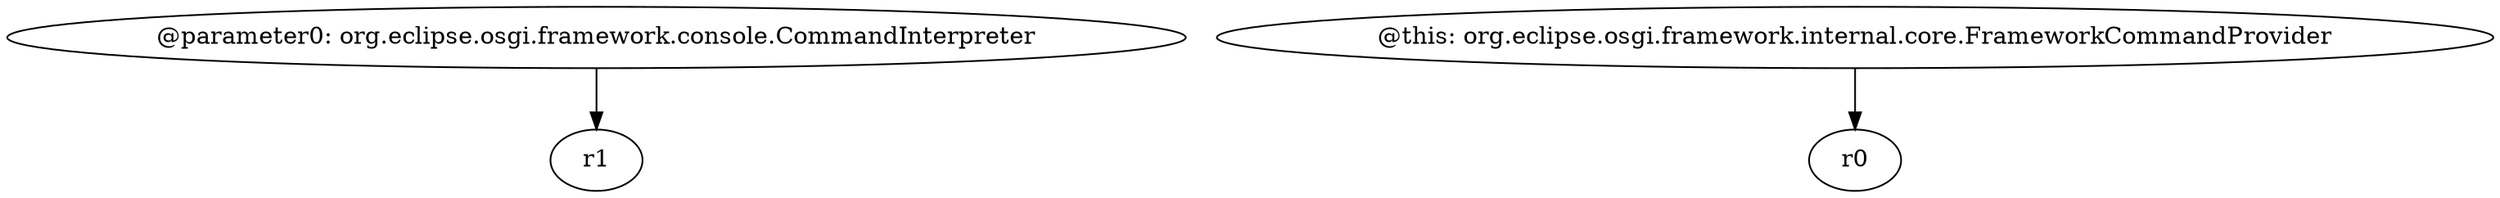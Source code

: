 digraph g {
0[label="@parameter0: org.eclipse.osgi.framework.console.CommandInterpreter"]
1[label="r1"]
0->1[label=""]
2[label="@this: org.eclipse.osgi.framework.internal.core.FrameworkCommandProvider"]
3[label="r0"]
2->3[label=""]
}